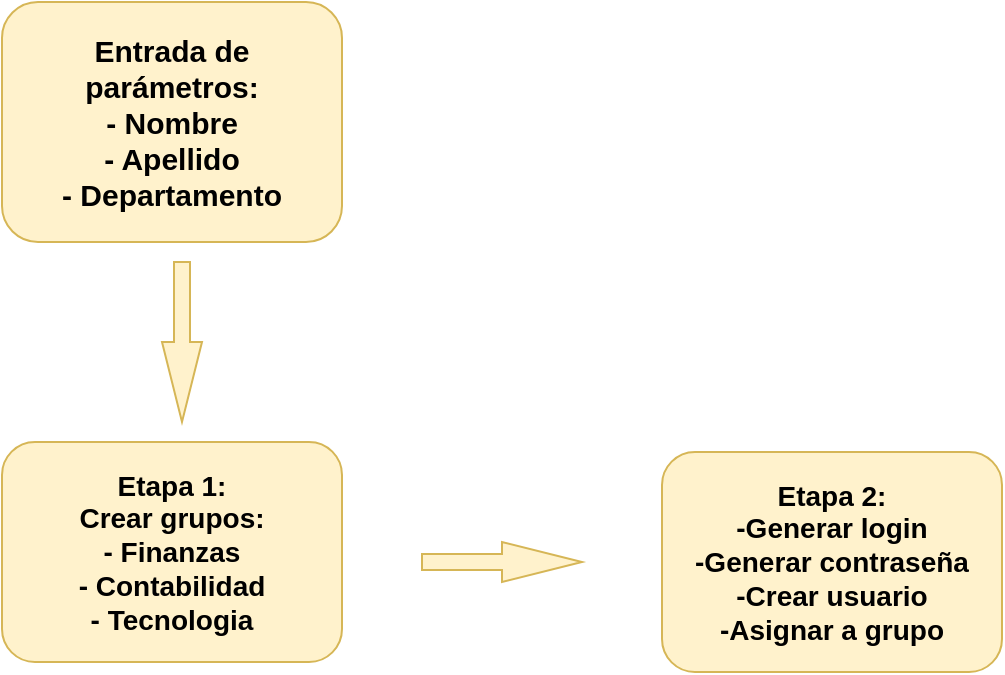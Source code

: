 <mxfile version="26.1.1">
  <diagram name="Página-1" id="cw6PP46k9O4EjAkR_TEm">
    <mxGraphModel dx="886" dy="532" grid="1" gridSize="10" guides="1" tooltips="1" connect="1" arrows="1" fold="1" page="1" pageScale="1" pageWidth="827" pageHeight="1169" math="0" shadow="0">
      <root>
        <mxCell id="0" />
        <mxCell id="1" parent="0" />
        <mxCell id="0zB4xki3hr7YBhD-7y5d-2" value="&lt;div&gt;Entrada de parámetros:&lt;/div&gt;&lt;div&gt;- Nombre&lt;/div&gt;&lt;div&gt;- Apellido&lt;/div&gt;&lt;div&gt;- Departamento&lt;/div&gt;" style="rounded=1;whiteSpace=wrap;html=1;fontSize=15;fontStyle=1;fillColor=#fff2cc;strokeColor=#d6b656;" vertex="1" parent="1">
          <mxGeometry x="110" y="40" width="170" height="120" as="geometry" />
        </mxCell>
        <mxCell id="0zB4xki3hr7YBhD-7y5d-3" value="" style="html=1;shadow=0;dashed=0;align=center;verticalAlign=middle;shape=mxgraph.arrows2.arrow;dy=0.6;dx=40;direction=south;notch=0;fillColor=#fff2cc;strokeColor=#d6b656;" vertex="1" parent="1">
          <mxGeometry x="190" y="170" width="20" height="80" as="geometry" />
        </mxCell>
        <mxCell id="0zB4xki3hr7YBhD-7y5d-4" value="&lt;div&gt;Etapa 1:&lt;/div&gt;&lt;div&gt;Crear grupos:&lt;/div&gt;&lt;div&gt;- Finanzas&lt;/div&gt;&lt;div&gt;- Contabilidad&lt;/div&gt;&lt;div&gt;- Tecnologia&lt;/div&gt;" style="rounded=1;whiteSpace=wrap;html=1;fillColor=#fff2cc;strokeColor=#d6b656;fontStyle=1;fontSize=14;" vertex="1" parent="1">
          <mxGeometry x="110" y="260" width="170" height="110" as="geometry" />
        </mxCell>
        <mxCell id="0zB4xki3hr7YBhD-7y5d-5" value="" style="html=1;shadow=0;dashed=0;align=center;verticalAlign=middle;shape=mxgraph.arrows2.arrow;dy=0.6;dx=40;direction=east;notch=0;fillColor=#fff2cc;strokeColor=#d6b656;" vertex="1" parent="1">
          <mxGeometry x="320" y="310" width="80" height="20" as="geometry" />
        </mxCell>
        <mxCell id="0zB4xki3hr7YBhD-7y5d-7" value="&lt;div&gt;Etapa 2:&lt;/div&gt;&lt;div&gt;-Generar login&lt;/div&gt;&lt;div&gt;-Generar contraseña&lt;/div&gt;&lt;div&gt;-Crear usuario&lt;/div&gt;&lt;div&gt;-Asignar a grupo&lt;/div&gt;" style="rounded=1;whiteSpace=wrap;html=1;fillColor=#fff2cc;strokeColor=#d6b656;fontStyle=1;fontSize=14;" vertex="1" parent="1">
          <mxGeometry x="440" y="265" width="170" height="110" as="geometry" />
        </mxCell>
      </root>
    </mxGraphModel>
  </diagram>
</mxfile>
